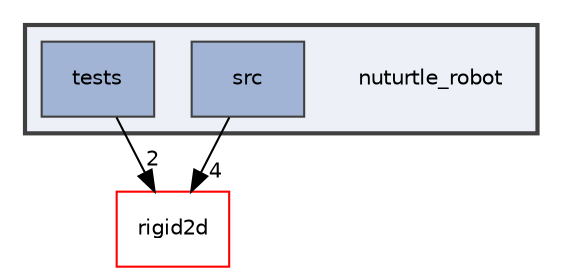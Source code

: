 digraph "nuturtle_robot"
{
 // LATEX_PDF_SIZE
  edge [fontname="Helvetica",fontsize="10",labelfontname="Helvetica",labelfontsize="10"];
  node [fontname="Helvetica",fontsize="10",shape=record];
  compound=true
  subgraph clusterdir_f877b5aa28324f1fa4720ffc737b3433 {
    graph [ bgcolor="#edf0f7", pencolor="grey25", style="filled,bold,", label="", fontname="Helvetica", fontsize="10", URL="dir_f877b5aa28324f1fa4720ffc737b3433.html"]
    dir_f877b5aa28324f1fa4720ffc737b3433 [shape=plaintext, label="nuturtle_robot"];
  dir_7c3a3bdb2d3a6f3780c04dd27ce7578c [shape=box, label="src", style="filled,", fillcolor="#a2b4d6", color="grey25", URL="dir_7c3a3bdb2d3a6f3780c04dd27ce7578c.html"];
  dir_b5c7f9e355b487c8e8aed38478d3eb4b [shape=box, label="tests", style="filled,", fillcolor="#a2b4d6", color="grey25", URL="dir_b5c7f9e355b487c8e8aed38478d3eb4b.html"];
  }
  dir_d09810d5115b48fcdca4443ac0f353e3 [shape=box, label="rigid2d", style="", fillcolor="#edf0f7", color="red", URL="dir_d09810d5115b48fcdca4443ac0f353e3.html"];
  dir_7c3a3bdb2d3a6f3780c04dd27ce7578c->dir_d09810d5115b48fcdca4443ac0f353e3 [headlabel="4", labeldistance=1.5 headhref="dir_000011_000007.html"];
  dir_b5c7f9e355b487c8e8aed38478d3eb4b->dir_d09810d5115b48fcdca4443ac0f353e3 [headlabel="2", labeldistance=1.5 headhref="dir_000014_000007.html"];
}
